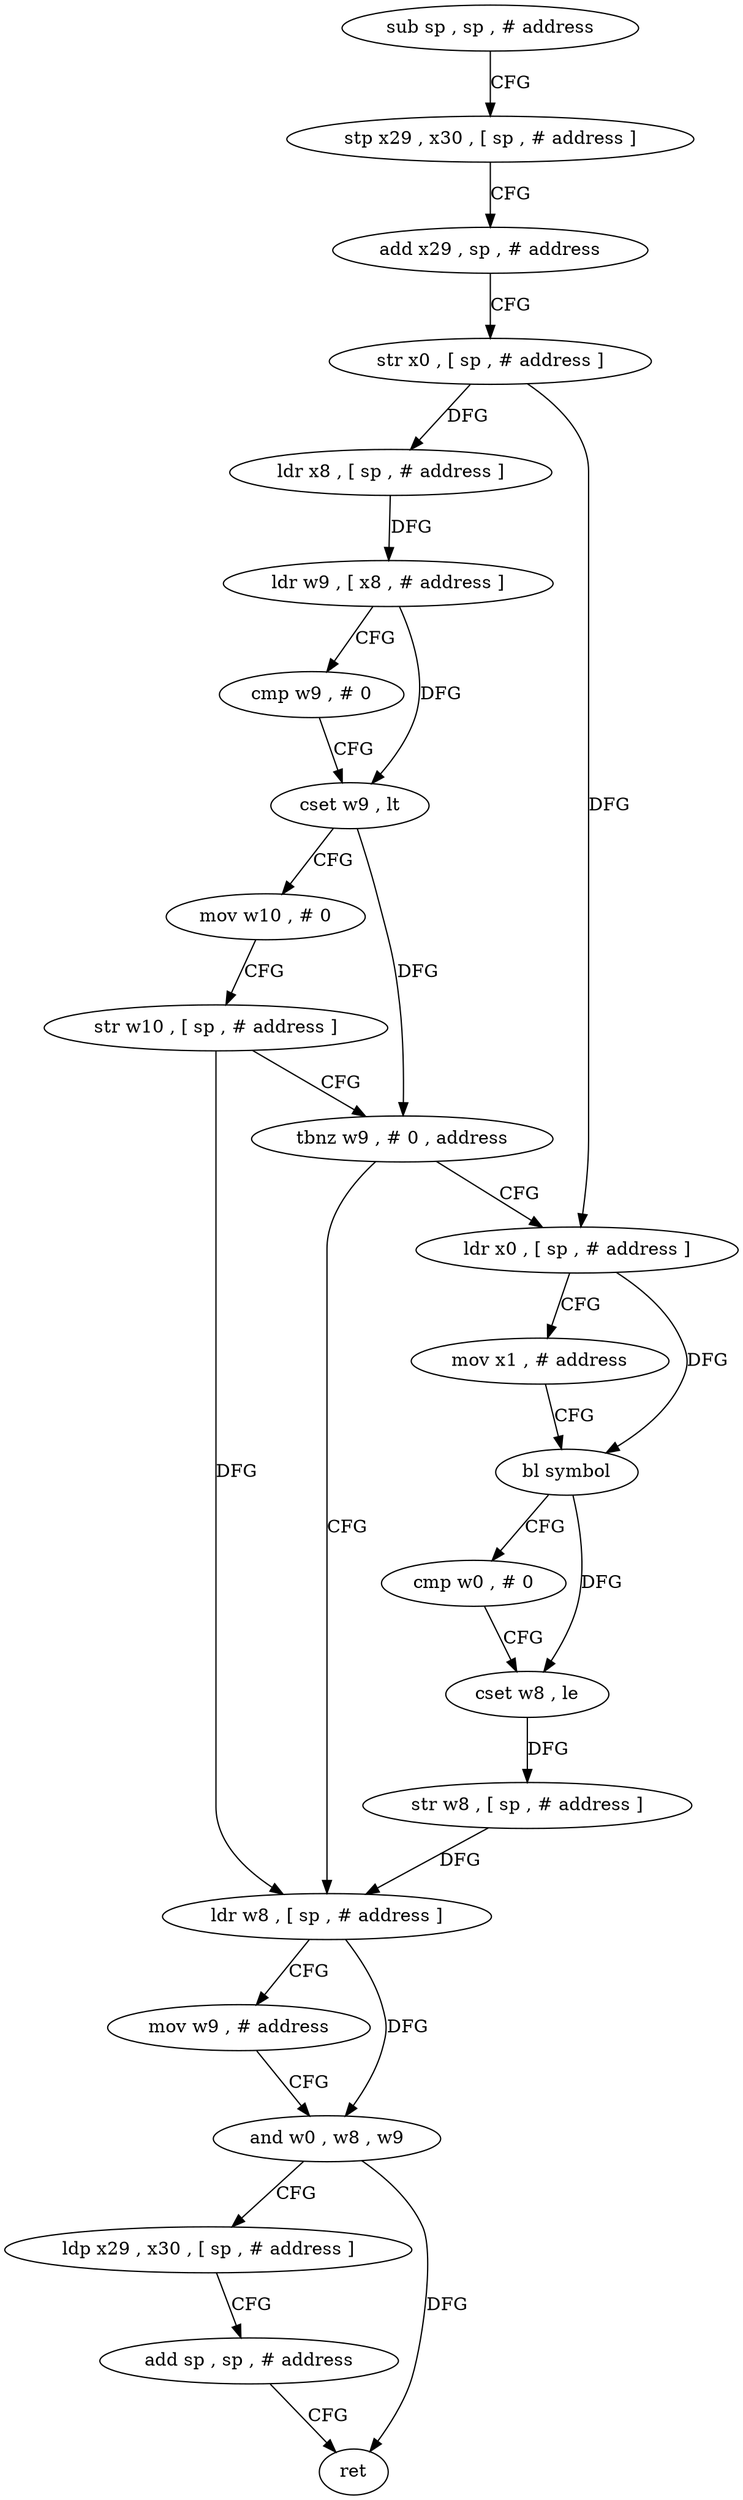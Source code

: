 digraph "func" {
"4245436" [label = "sub sp , sp , # address" ]
"4245440" [label = "stp x29 , x30 , [ sp , # address ]" ]
"4245444" [label = "add x29 , sp , # address" ]
"4245448" [label = "str x0 , [ sp , # address ]" ]
"4245452" [label = "ldr x8 , [ sp , # address ]" ]
"4245456" [label = "ldr w9 , [ x8 , # address ]" ]
"4245460" [label = "cmp w9 , # 0" ]
"4245464" [label = "cset w9 , lt" ]
"4245468" [label = "mov w10 , # 0" ]
"4245472" [label = "str w10 , [ sp , # address ]" ]
"4245476" [label = "tbnz w9 , # 0 , address" ]
"4245504" [label = "ldr w8 , [ sp , # address ]" ]
"4245480" [label = "ldr x0 , [ sp , # address ]" ]
"4245508" [label = "mov w9 , # address" ]
"4245512" [label = "and w0 , w8 , w9" ]
"4245516" [label = "ldp x29 , x30 , [ sp , # address ]" ]
"4245520" [label = "add sp , sp , # address" ]
"4245524" [label = "ret" ]
"4245484" [label = "mov x1 , # address" ]
"4245488" [label = "bl symbol" ]
"4245492" [label = "cmp w0 , # 0" ]
"4245496" [label = "cset w8 , le" ]
"4245500" [label = "str w8 , [ sp , # address ]" ]
"4245436" -> "4245440" [ label = "CFG" ]
"4245440" -> "4245444" [ label = "CFG" ]
"4245444" -> "4245448" [ label = "CFG" ]
"4245448" -> "4245452" [ label = "DFG" ]
"4245448" -> "4245480" [ label = "DFG" ]
"4245452" -> "4245456" [ label = "DFG" ]
"4245456" -> "4245460" [ label = "CFG" ]
"4245456" -> "4245464" [ label = "DFG" ]
"4245460" -> "4245464" [ label = "CFG" ]
"4245464" -> "4245468" [ label = "CFG" ]
"4245464" -> "4245476" [ label = "DFG" ]
"4245468" -> "4245472" [ label = "CFG" ]
"4245472" -> "4245476" [ label = "CFG" ]
"4245472" -> "4245504" [ label = "DFG" ]
"4245476" -> "4245504" [ label = "CFG" ]
"4245476" -> "4245480" [ label = "CFG" ]
"4245504" -> "4245508" [ label = "CFG" ]
"4245504" -> "4245512" [ label = "DFG" ]
"4245480" -> "4245484" [ label = "CFG" ]
"4245480" -> "4245488" [ label = "DFG" ]
"4245508" -> "4245512" [ label = "CFG" ]
"4245512" -> "4245516" [ label = "CFG" ]
"4245512" -> "4245524" [ label = "DFG" ]
"4245516" -> "4245520" [ label = "CFG" ]
"4245520" -> "4245524" [ label = "CFG" ]
"4245484" -> "4245488" [ label = "CFG" ]
"4245488" -> "4245492" [ label = "CFG" ]
"4245488" -> "4245496" [ label = "DFG" ]
"4245492" -> "4245496" [ label = "CFG" ]
"4245496" -> "4245500" [ label = "DFG" ]
"4245500" -> "4245504" [ label = "DFG" ]
}
